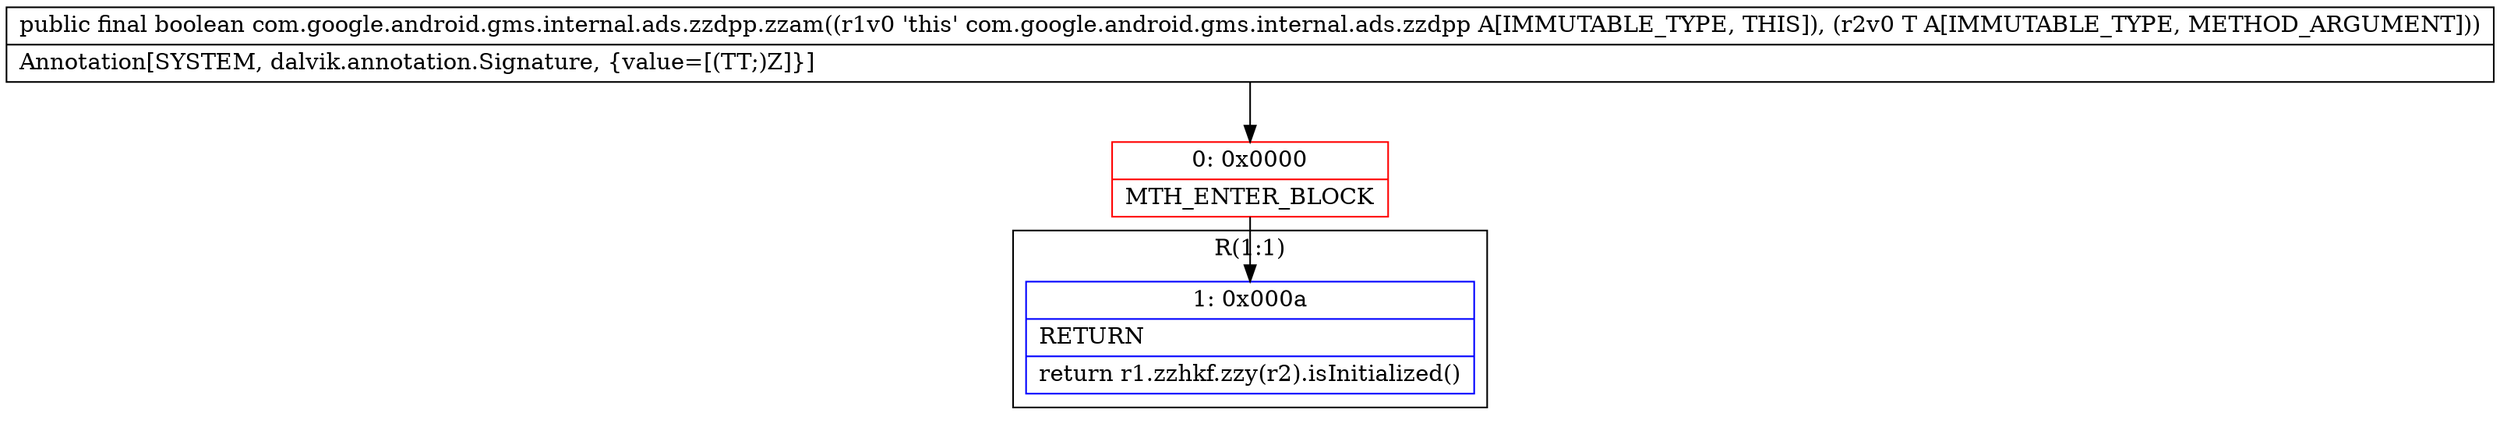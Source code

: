 digraph "CFG forcom.google.android.gms.internal.ads.zzdpp.zzam(Ljava\/lang\/Object;)Z" {
subgraph cluster_Region_1533174140 {
label = "R(1:1)";
node [shape=record,color=blue];
Node_1 [shape=record,label="{1\:\ 0x000a|RETURN\l|return r1.zzhkf.zzy(r2).isInitialized()\l}"];
}
Node_0 [shape=record,color=red,label="{0\:\ 0x0000|MTH_ENTER_BLOCK\l}"];
MethodNode[shape=record,label="{public final boolean com.google.android.gms.internal.ads.zzdpp.zzam((r1v0 'this' com.google.android.gms.internal.ads.zzdpp A[IMMUTABLE_TYPE, THIS]), (r2v0 T A[IMMUTABLE_TYPE, METHOD_ARGUMENT]))  | Annotation[SYSTEM, dalvik.annotation.Signature, \{value=[(TT;)Z]\}]\l}"];
MethodNode -> Node_0;
Node_0 -> Node_1;
}

